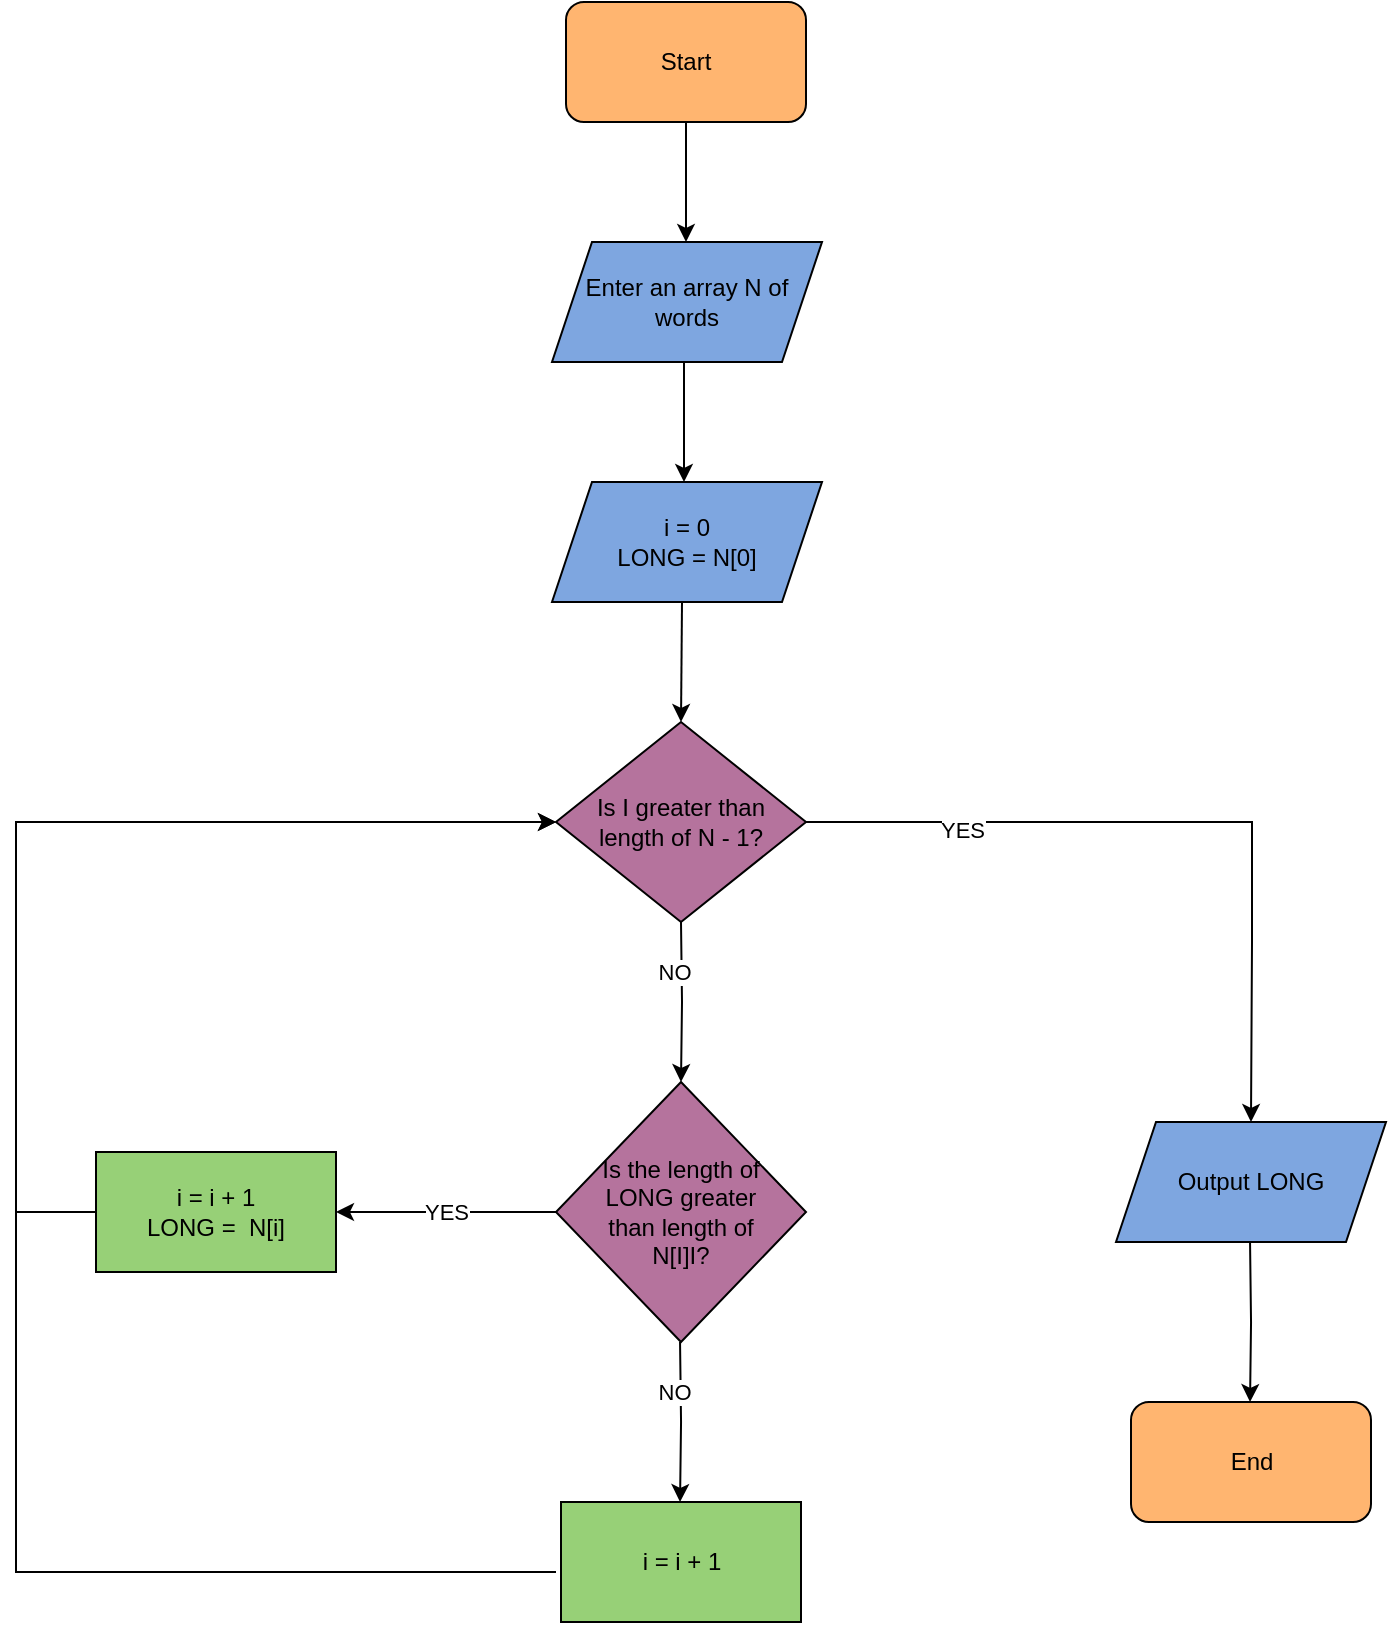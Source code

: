 <mxfile version="16.5.3" type="github">
  <diagram id="m4-qdDm8ocn1MAiIzvWI" name="Page-1">
    <mxGraphModel dx="1051" dy="592" grid="1" gridSize="10" guides="1" tooltips="1" connect="1" arrows="1" fold="1" page="1" pageScale="1" pageWidth="850" pageHeight="1100" math="0" shadow="0">
      <root>
        <mxCell id="0" />
        <mxCell id="1" parent="0" />
        <mxCell id="iLjJzOgylloJrDsrUHjK-2" value="Start" style="rounded=1;whiteSpace=wrap;html=1;fillColor=#FFB570;" vertex="1" parent="1">
          <mxGeometry x="365" width="120" height="60" as="geometry" />
        </mxCell>
        <mxCell id="iLjJzOgylloJrDsrUHjK-3" value="" style="endArrow=classic;html=1;rounded=0;exitX=0.5;exitY=1;exitDx=0;exitDy=0;" edge="1" parent="1" source="iLjJzOgylloJrDsrUHjK-2">
          <mxGeometry width="50" height="50" relative="1" as="geometry">
            <mxPoint x="430" y="160" as="sourcePoint" />
            <mxPoint x="425" y="120" as="targetPoint" />
          </mxGeometry>
        </mxCell>
        <mxCell id="iLjJzOgylloJrDsrUHjK-4" value="Enter an array N of &lt;br&gt;words" style="shape=parallelogram;perimeter=parallelogramPerimeter;whiteSpace=wrap;html=1;fixedSize=1;fillColor=#7EA6E0;" vertex="1" parent="1">
          <mxGeometry x="358" y="120" width="135" height="60" as="geometry" />
        </mxCell>
        <mxCell id="iLjJzOgylloJrDsrUHjK-6" value="" style="endArrow=classic;html=1;rounded=0;exitX=0.5;exitY=1;exitDx=0;exitDy=0;" edge="1" parent="1">
          <mxGeometry width="50" height="50" relative="1" as="geometry">
            <mxPoint x="424" y="180.0" as="sourcePoint" />
            <mxPoint x="424" y="240.0" as="targetPoint" />
          </mxGeometry>
        </mxCell>
        <mxCell id="iLjJzOgylloJrDsrUHjK-15" value="i = 0&lt;br&gt;LONG = N[0]" style="shape=parallelogram;perimeter=parallelogramPerimeter;whiteSpace=wrap;html=1;fixedSize=1;fillColor=#7EA6E0;" vertex="1" parent="1">
          <mxGeometry x="358" y="240" width="135" height="60" as="geometry" />
        </mxCell>
        <mxCell id="iLjJzOgylloJrDsrUHjK-16" value="" style="endArrow=classic;html=1;rounded=0;entryX=0.5;entryY=0;entryDx=0;entryDy=0;" edge="1" parent="1" target="iLjJzOgylloJrDsrUHjK-17">
          <mxGeometry width="50" height="50" relative="1" as="geometry">
            <mxPoint x="423" y="300" as="sourcePoint" />
            <mxPoint x="424" y="360" as="targetPoint" />
          </mxGeometry>
        </mxCell>
        <mxCell id="iLjJzOgylloJrDsrUHjK-17" value="Is I greater than &lt;br&gt;length of N - 1?" style="rhombus;whiteSpace=wrap;html=1;fillColor=#B5739D;" vertex="1" parent="1">
          <mxGeometry x="360" y="360" width="125" height="100" as="geometry" />
        </mxCell>
        <mxCell id="iLjJzOgylloJrDsrUHjK-18" value="" style="endArrow=classic;html=1;rounded=0;exitX=0.5;exitY=1;exitDx=0;exitDy=0;entryX=0.5;entryY=0;entryDx=0;entryDy=0;" edge="1" parent="1" source="iLjJzOgylloJrDsrUHjK-17" target="iLjJzOgylloJrDsrUHjK-35">
          <mxGeometry width="50" height="50" relative="1" as="geometry">
            <mxPoint x="420" y="480" as="sourcePoint" />
            <mxPoint x="423" y="540" as="targetPoint" />
            <Array as="points">
              <mxPoint x="423" y="500" />
            </Array>
          </mxGeometry>
        </mxCell>
        <mxCell id="iLjJzOgylloJrDsrUHjK-33" value="NO" style="edgeLabel;html=1;align=center;verticalAlign=middle;resizable=0;points=[];" vertex="1" connectable="0" parent="iLjJzOgylloJrDsrUHjK-18">
          <mxGeometry x="-0.376" y="-4" relative="1" as="geometry">
            <mxPoint as="offset" />
          </mxGeometry>
        </mxCell>
        <mxCell id="iLjJzOgylloJrDsrUHjK-28" value="" style="endArrow=classic;html=1;rounded=0;exitX=1;exitY=0.5;exitDx=0;exitDy=0;entryX=0.5;entryY=0;entryDx=0;entryDy=0;" edge="1" parent="1" source="iLjJzOgylloJrDsrUHjK-17" target="iLjJzOgylloJrDsrUHjK-32">
          <mxGeometry width="50" height="50" relative="1" as="geometry">
            <mxPoint x="560" y="520" as="sourcePoint" />
            <mxPoint x="620" y="560" as="targetPoint" />
            <Array as="points">
              <mxPoint x="708" y="410" />
              <mxPoint x="708" y="470" />
            </Array>
          </mxGeometry>
        </mxCell>
        <mxCell id="iLjJzOgylloJrDsrUHjK-30" value="YES" style="edgeLabel;html=1;align=center;verticalAlign=middle;resizable=0;points=[];" vertex="1" connectable="0" parent="iLjJzOgylloJrDsrUHjK-28">
          <mxGeometry x="-0.581" y="-4" relative="1" as="geometry">
            <mxPoint as="offset" />
          </mxGeometry>
        </mxCell>
        <mxCell id="iLjJzOgylloJrDsrUHjK-32" value="Output LONG" style="shape=parallelogram;perimeter=parallelogramPerimeter;whiteSpace=wrap;html=1;fixedSize=1;fillColor=#7EA6E0;" vertex="1" parent="1">
          <mxGeometry x="640" y="560" width="135" height="60" as="geometry" />
        </mxCell>
        <mxCell id="iLjJzOgylloJrDsrUHjK-35" value="Is the length of&lt;br&gt;LONG greater &lt;br&gt;than length of &lt;br&gt;N[I]I?" style="rhombus;whiteSpace=wrap;html=1;fillColor=#B5739D;" vertex="1" parent="1">
          <mxGeometry x="360" y="540" width="125" height="130" as="geometry" />
        </mxCell>
        <mxCell id="iLjJzOgylloJrDsrUHjK-36" value="YES" style="endArrow=classic;html=1;rounded=0;exitX=0;exitY=0.5;exitDx=0;exitDy=0;" edge="1" parent="1" source="iLjJzOgylloJrDsrUHjK-35">
          <mxGeometry width="50" height="50" relative="1" as="geometry">
            <mxPoint x="80" y="730" as="sourcePoint" />
            <mxPoint x="250" y="605" as="targetPoint" />
            <Array as="points" />
          </mxGeometry>
        </mxCell>
        <mxCell id="iLjJzOgylloJrDsrUHjK-37" value="i = i + 1&lt;br&gt;LONG = &amp;nbsp;N[i]" style="rounded=0;whiteSpace=wrap;html=1;fillColor=#97D077;" vertex="1" parent="1">
          <mxGeometry x="130" y="575" width="120" height="60" as="geometry" />
        </mxCell>
        <mxCell id="iLjJzOgylloJrDsrUHjK-38" value="" style="endArrow=classic;html=1;rounded=0;exitX=0;exitY=0.5;exitDx=0;exitDy=0;entryX=0;entryY=0.5;entryDx=0;entryDy=0;" edge="1" parent="1" source="iLjJzOgylloJrDsrUHjK-37" target="iLjJzOgylloJrDsrUHjK-17">
          <mxGeometry width="50" height="50" relative="1" as="geometry">
            <mxPoint x="60" y="650" as="sourcePoint" />
            <mxPoint x="180" y="440" as="targetPoint" />
            <Array as="points">
              <mxPoint x="90" y="605" />
              <mxPoint x="90" y="410" />
            </Array>
          </mxGeometry>
        </mxCell>
        <mxCell id="iLjJzOgylloJrDsrUHjK-39" value="" style="endArrow=classic;html=1;rounded=0;exitX=0.5;exitY=1;exitDx=0;exitDy=0;entryX=0.5;entryY=0;entryDx=0;entryDy=0;" edge="1" parent="1">
          <mxGeometry width="50" height="50" relative="1" as="geometry">
            <mxPoint x="422.02" y="670" as="sourcePoint" />
            <mxPoint x="422.02" y="750" as="targetPoint" />
            <Array as="points">
              <mxPoint x="422.52" y="710" />
            </Array>
          </mxGeometry>
        </mxCell>
        <mxCell id="iLjJzOgylloJrDsrUHjK-40" value="NO" style="edgeLabel;html=1;align=center;verticalAlign=middle;resizable=0;points=[];" vertex="1" connectable="0" parent="iLjJzOgylloJrDsrUHjK-39">
          <mxGeometry x="-0.376" y="-4" relative="1" as="geometry">
            <mxPoint as="offset" />
          </mxGeometry>
        </mxCell>
        <mxCell id="iLjJzOgylloJrDsrUHjK-41" value="i = i + 1" style="rounded=0;whiteSpace=wrap;html=1;fillColor=#97D077;" vertex="1" parent="1">
          <mxGeometry x="362.5" y="750" width="120" height="60" as="geometry" />
        </mxCell>
        <mxCell id="iLjJzOgylloJrDsrUHjK-42" value="" style="endArrow=classic;html=1;rounded=0;exitX=0;exitY=0.5;exitDx=0;exitDy=0;" edge="1" parent="1">
          <mxGeometry width="50" height="50" relative="1" as="geometry">
            <mxPoint x="360" y="785" as="sourcePoint" />
            <mxPoint x="360" y="410" as="targetPoint" />
            <Array as="points">
              <mxPoint x="90" y="785" />
              <mxPoint x="90" y="700" />
              <mxPoint x="90" y="580" />
              <mxPoint x="90" y="410" />
            </Array>
          </mxGeometry>
        </mxCell>
        <mxCell id="iLjJzOgylloJrDsrUHjK-43" value="End" style="rounded=1;whiteSpace=wrap;html=1;fillColor=#FFB570;" vertex="1" parent="1">
          <mxGeometry x="647.5" y="700" width="120" height="60" as="geometry" />
        </mxCell>
        <mxCell id="iLjJzOgylloJrDsrUHjK-44" value="" style="endArrow=classic;html=1;rounded=0;exitX=0.5;exitY=1;exitDx=0;exitDy=0;entryX=0.5;entryY=0;entryDx=0;entryDy=0;" edge="1" parent="1">
          <mxGeometry width="50" height="50" relative="1" as="geometry">
            <mxPoint x="707.02" y="620" as="sourcePoint" />
            <mxPoint x="707.02" y="700" as="targetPoint" />
            <Array as="points">
              <mxPoint x="707.52" y="660" />
            </Array>
          </mxGeometry>
        </mxCell>
      </root>
    </mxGraphModel>
  </diagram>
</mxfile>

